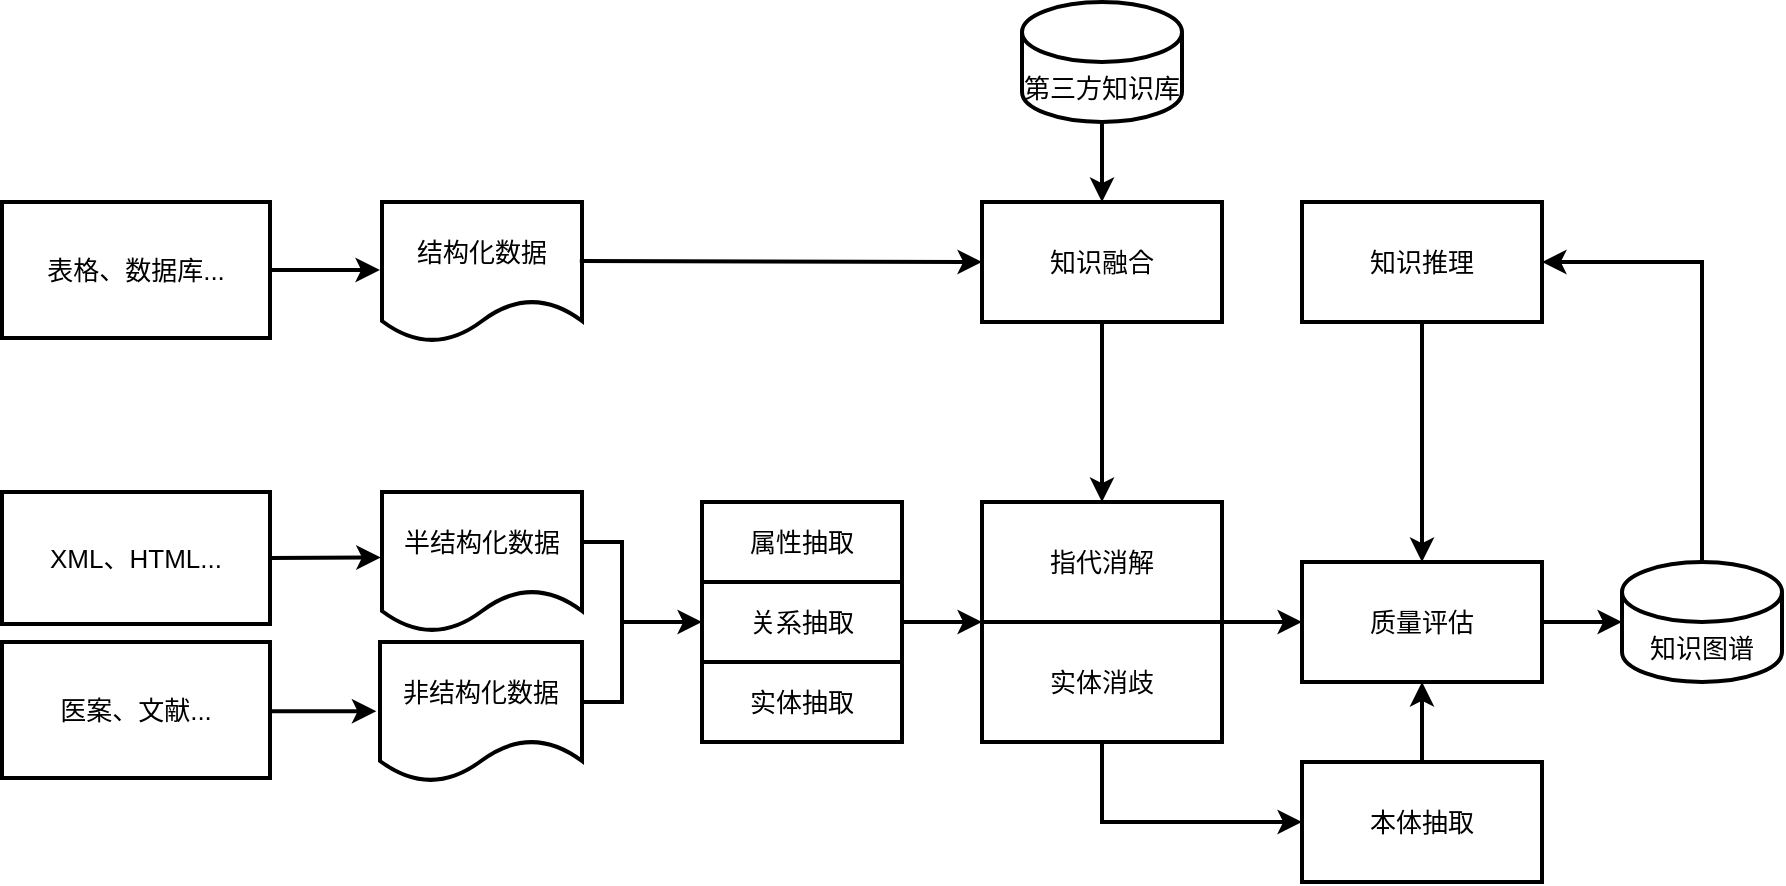 <mxfile version="21.3.7" type="github">
  <diagram name="第 1 页" id="p6CmcOCk6DpC-1O84sdP">
    <mxGraphModel dx="2072" dy="686" grid="1" gridSize="11" guides="1" tooltips="1" connect="1" arrows="1" fold="1" page="1" pageScale="1" pageWidth="827" pageHeight="1169" math="0" shadow="0">
      <root>
        <mxCell id="0" />
        <mxCell id="1" parent="0" />
        <mxCell id="ORct5I7ZXBnWyU6v3cew-29" value="" style="edgeStyle=orthogonalEdgeStyle;rounded=0;orthogonalLoop=1;jettySize=auto;html=1;strokeWidth=2;fontSize=13;fontStyle=0" edge="1" parent="1" source="ORct5I7ZXBnWyU6v3cew-6" target="ORct5I7ZXBnWyU6v3cew-4">
          <mxGeometry relative="1" as="geometry" />
        </mxCell>
        <mxCell id="ORct5I7ZXBnWyU6v3cew-6" value="知识融合" style="rounded=0;whiteSpace=wrap;html=1;strokeWidth=2;fontSize=13;fontStyle=0" vertex="1" parent="1">
          <mxGeometry x="400" y="130" width="120" height="60" as="geometry" />
        </mxCell>
        <mxCell id="ORct5I7ZXBnWyU6v3cew-38" value="" style="edgeStyle=orthogonalEdgeStyle;rounded=0;orthogonalLoop=1;jettySize=auto;html=1;entryX=0.5;entryY=0;entryDx=0;entryDy=0;strokeWidth=2;fontSize=13;fontStyle=0" edge="1" parent="1" source="ORct5I7ZXBnWyU6v3cew-8" target="ORct5I7ZXBnWyU6v3cew-9">
          <mxGeometry relative="1" as="geometry">
            <mxPoint x="620" y="300" as="targetPoint" />
          </mxGeometry>
        </mxCell>
        <mxCell id="ORct5I7ZXBnWyU6v3cew-8" value="知识推理" style="rounded=0;whiteSpace=wrap;html=1;strokeWidth=2;fontSize=13;fontStyle=0" vertex="1" parent="1">
          <mxGeometry x="560" y="130" width="120" height="60" as="geometry" />
        </mxCell>
        <mxCell id="ORct5I7ZXBnWyU6v3cew-36" value="" style="edgeStyle=orthogonalEdgeStyle;rounded=0;orthogonalLoop=1;jettySize=auto;html=1;strokeWidth=2;fontSize=13;fontStyle=0" edge="1" parent="1" source="ORct5I7ZXBnWyU6v3cew-9" target="ORct5I7ZXBnWyU6v3cew-11">
          <mxGeometry relative="1" as="geometry" />
        </mxCell>
        <mxCell id="ORct5I7ZXBnWyU6v3cew-9" value="质量评估" style="rounded=0;whiteSpace=wrap;html=1;strokeWidth=2;fontSize=13;fontStyle=0" vertex="1" parent="1">
          <mxGeometry x="560" y="310" width="120" height="60" as="geometry" />
        </mxCell>
        <mxCell id="ORct5I7ZXBnWyU6v3cew-35" value="" style="edgeStyle=orthogonalEdgeStyle;rounded=0;orthogonalLoop=1;jettySize=auto;html=1;strokeWidth=2;fontSize=13;fontStyle=0" edge="1" parent="1" source="ORct5I7ZXBnWyU6v3cew-10" target="ORct5I7ZXBnWyU6v3cew-9">
          <mxGeometry relative="1" as="geometry" />
        </mxCell>
        <mxCell id="ORct5I7ZXBnWyU6v3cew-10" value="本体抽取" style="rounded=0;whiteSpace=wrap;html=1;strokeWidth=2;fontSize=13;fontStyle=0" vertex="1" parent="1">
          <mxGeometry x="560" y="410" width="120" height="60" as="geometry" />
        </mxCell>
        <mxCell id="ORct5I7ZXBnWyU6v3cew-11" value="知识图谱" style="shape=cylinder3;whiteSpace=wrap;html=1;boundedLbl=1;backgroundOutline=1;size=15;strokeWidth=2;fontSize=13;fontStyle=0" vertex="1" parent="1">
          <mxGeometry x="720" y="310" width="80" height="60" as="geometry" />
        </mxCell>
        <mxCell id="ORct5I7ZXBnWyU6v3cew-19" value="" style="endArrow=classic;html=1;rounded=0;entryX=0;entryY=0.5;entryDx=0;entryDy=0;strokeWidth=2;fontSize=13;fontStyle=0" edge="1" parent="1" target="ORct5I7ZXBnWyU6v3cew-2">
          <mxGeometry width="50" height="50" relative="1" as="geometry">
            <mxPoint x="220" y="340" as="sourcePoint" />
            <mxPoint x="430" y="350" as="targetPoint" />
          </mxGeometry>
        </mxCell>
        <mxCell id="ORct5I7ZXBnWyU6v3cew-20" value="" style="endArrow=none;html=1;rounded=0;strokeWidth=2;fontSize=13;fontStyle=0" edge="1" parent="1">
          <mxGeometry width="50" height="50" relative="1" as="geometry">
            <mxPoint x="200" y="300" as="sourcePoint" />
            <mxPoint x="220" y="340" as="targetPoint" />
            <Array as="points">
              <mxPoint x="220" y="300" />
            </Array>
          </mxGeometry>
        </mxCell>
        <mxCell id="ORct5I7ZXBnWyU6v3cew-12" value="半结构化数据" style="shape=document;whiteSpace=wrap;html=1;boundedLbl=1;strokeWidth=2;fontSize=13;fontStyle=0" vertex="1" parent="1">
          <mxGeometry x="100" y="275" width="100" height="70" as="geometry" />
        </mxCell>
        <mxCell id="ORct5I7ZXBnWyU6v3cew-16" value="结构化数据" style="shape=document;whiteSpace=wrap;html=1;boundedLbl=1;strokeWidth=2;fontSize=13;fontStyle=0" vertex="1" parent="1">
          <mxGeometry x="100" y="130" width="100" height="70" as="geometry" />
        </mxCell>
        <mxCell id="ORct5I7ZXBnWyU6v3cew-17" value="非结构化数据" style="shape=document;whiteSpace=wrap;html=1;boundedLbl=1;strokeWidth=2;fontSize=13;fontStyle=0" vertex="1" parent="1">
          <mxGeometry x="99" y="350" width="101" height="70" as="geometry" />
        </mxCell>
        <mxCell id="ORct5I7ZXBnWyU6v3cew-21" value="" style="endArrow=none;html=1;rounded=0;exitX=1.006;exitY=0.429;exitDx=0;exitDy=0;exitPerimeter=0;strokeWidth=2;fontSize=13;fontStyle=0" edge="1" parent="1" source="ORct5I7ZXBnWyU6v3cew-17">
          <mxGeometry width="50" height="50" relative="1" as="geometry">
            <mxPoint x="220" y="380" as="sourcePoint" />
            <mxPoint x="220" y="340" as="targetPoint" />
            <Array as="points">
              <mxPoint x="220" y="380" />
            </Array>
          </mxGeometry>
        </mxCell>
        <mxCell id="ORct5I7ZXBnWyU6v3cew-22" value="" style="endArrow=classic;html=1;rounded=0;exitX=0.989;exitY=0.421;exitDx=0;exitDy=0;exitPerimeter=0;entryX=0;entryY=0.5;entryDx=0;entryDy=0;strokeWidth=2;fontSize=13;fontStyle=0" edge="1" parent="1" source="ORct5I7ZXBnWyU6v3cew-16" target="ORct5I7ZXBnWyU6v3cew-6">
          <mxGeometry width="50" height="50" relative="1" as="geometry">
            <mxPoint x="220" y="230" as="sourcePoint" />
            <mxPoint x="340" y="160" as="targetPoint" />
          </mxGeometry>
        </mxCell>
        <mxCell id="ORct5I7ZXBnWyU6v3cew-26" value="" style="edgeStyle=orthogonalEdgeStyle;rounded=0;orthogonalLoop=1;jettySize=auto;html=1;strokeWidth=2;fontSize=13;fontStyle=0" edge="1" parent="1" source="ORct5I7ZXBnWyU6v3cew-25" target="ORct5I7ZXBnWyU6v3cew-6">
          <mxGeometry relative="1" as="geometry" />
        </mxCell>
        <mxCell id="ORct5I7ZXBnWyU6v3cew-25" value="第三方知识库" style="shape=cylinder3;whiteSpace=wrap;html=1;boundedLbl=1;backgroundOutline=1;size=15;strokeWidth=2;fontSize=13;fontStyle=0" vertex="1" parent="1">
          <mxGeometry x="420" y="30" width="80" height="60" as="geometry" />
        </mxCell>
        <mxCell id="ORct5I7ZXBnWyU6v3cew-27" value="" style="group;strokeWidth=2;fontSize=13;fontStyle=0" vertex="1" connectable="0" parent="1">
          <mxGeometry x="260" y="280" width="100" height="120" as="geometry" />
        </mxCell>
        <mxCell id="ORct5I7ZXBnWyU6v3cew-1" value="属性抽取" style="rounded=0;whiteSpace=wrap;html=1;strokeWidth=2;fontSize=13;fontStyle=0" vertex="1" parent="ORct5I7ZXBnWyU6v3cew-27">
          <mxGeometry width="100" height="40" as="geometry" />
        </mxCell>
        <mxCell id="ORct5I7ZXBnWyU6v3cew-2" value="关系抽取" style="rounded=0;whiteSpace=wrap;html=1;strokeWidth=2;fontSize=13;fontStyle=0" vertex="1" parent="ORct5I7ZXBnWyU6v3cew-27">
          <mxGeometry y="40" width="100" height="40" as="geometry" />
        </mxCell>
        <mxCell id="ORct5I7ZXBnWyU6v3cew-3" value="实体抽取" style="rounded=0;whiteSpace=wrap;html=1;strokeWidth=2;fontSize=13;fontStyle=0" vertex="1" parent="ORct5I7ZXBnWyU6v3cew-27">
          <mxGeometry y="80" width="100" height="40" as="geometry" />
        </mxCell>
        <mxCell id="ORct5I7ZXBnWyU6v3cew-28" value="" style="group;strokeWidth=2;fontSize=13;fontStyle=0" vertex="1" connectable="0" parent="1">
          <mxGeometry x="400" y="280" width="120" height="120" as="geometry" />
        </mxCell>
        <mxCell id="ORct5I7ZXBnWyU6v3cew-4" value="指代消解" style="rounded=0;whiteSpace=wrap;html=1;strokeWidth=2;fontSize=13;fontStyle=0" vertex="1" parent="ORct5I7ZXBnWyU6v3cew-28">
          <mxGeometry width="120" height="60" as="geometry" />
        </mxCell>
        <mxCell id="ORct5I7ZXBnWyU6v3cew-5" value="实体消歧" style="rounded=0;whiteSpace=wrap;html=1;strokeWidth=2;fontSize=13;fontStyle=0" vertex="1" parent="ORct5I7ZXBnWyU6v3cew-28">
          <mxGeometry y="60" width="120" height="60" as="geometry" />
        </mxCell>
        <mxCell id="ORct5I7ZXBnWyU6v3cew-31" value="" style="endArrow=classic;html=1;rounded=0;entryX=0;entryY=1;entryDx=0;entryDy=0;exitX=1;exitY=0.5;exitDx=0;exitDy=0;strokeWidth=2;fontSize=13;fontStyle=0" edge="1" parent="1" source="ORct5I7ZXBnWyU6v3cew-2" target="ORct5I7ZXBnWyU6v3cew-4">
          <mxGeometry width="50" height="50" relative="1" as="geometry">
            <mxPoint x="370" y="350" as="sourcePoint" />
            <mxPoint x="440" y="330" as="targetPoint" />
          </mxGeometry>
        </mxCell>
        <mxCell id="ORct5I7ZXBnWyU6v3cew-32" value="" style="endArrow=classic;html=1;rounded=0;entryX=0;entryY=0.5;entryDx=0;entryDy=0;exitX=1;exitY=0;exitDx=0;exitDy=0;strokeWidth=2;fontSize=13;fontStyle=0" edge="1" parent="1" source="ORct5I7ZXBnWyU6v3cew-5" target="ORct5I7ZXBnWyU6v3cew-9">
          <mxGeometry width="50" height="50" relative="1" as="geometry">
            <mxPoint x="500" y="440" as="sourcePoint" />
            <mxPoint x="550" y="390" as="targetPoint" />
          </mxGeometry>
        </mxCell>
        <mxCell id="ORct5I7ZXBnWyU6v3cew-33" value="" style="endArrow=classic;html=1;rounded=0;entryX=0;entryY=0.5;entryDx=0;entryDy=0;strokeWidth=2;fontSize=13;fontStyle=0" edge="1" parent="1" target="ORct5I7ZXBnWyU6v3cew-10">
          <mxGeometry width="50" height="50" relative="1" as="geometry">
            <mxPoint x="460" y="400" as="sourcePoint" />
            <mxPoint x="570" y="450" as="targetPoint" />
            <Array as="points">
              <mxPoint x="460" y="440" />
            </Array>
          </mxGeometry>
        </mxCell>
        <mxCell id="ORct5I7ZXBnWyU6v3cew-39" value="" style="endArrow=classic;html=1;rounded=0;exitX=0.5;exitY=0;exitDx=0;exitDy=0;exitPerimeter=0;entryX=1;entryY=0.5;entryDx=0;entryDy=0;strokeWidth=2;fontSize=13;fontStyle=0" edge="1" parent="1" source="ORct5I7ZXBnWyU6v3cew-11" target="ORct5I7ZXBnWyU6v3cew-8">
          <mxGeometry width="50" height="50" relative="1" as="geometry">
            <mxPoint x="580" y="360" as="sourcePoint" />
            <mxPoint x="670" y="260" as="targetPoint" />
            <Array as="points">
              <mxPoint x="760" y="160" />
            </Array>
          </mxGeometry>
        </mxCell>
        <mxCell id="ORct5I7ZXBnWyU6v3cew-40" value="表格、数据库..." style="rounded=0;whiteSpace=wrap;html=1;fontSize=13;strokeWidth=2;" vertex="1" parent="1">
          <mxGeometry x="-90" y="130" width="134" height="68" as="geometry" />
        </mxCell>
        <mxCell id="ORct5I7ZXBnWyU6v3cew-42" value="XML、HTML..." style="rounded=0;whiteSpace=wrap;html=1;fontSize=13;strokeWidth=2;" vertex="1" parent="1">
          <mxGeometry x="-90" y="275" width="134" height="66" as="geometry" />
        </mxCell>
        <mxCell id="ORct5I7ZXBnWyU6v3cew-43" value="医案、文献..." style="rounded=0;whiteSpace=wrap;html=1;fontSize=13;strokeWidth=2;" vertex="1" parent="1">
          <mxGeometry x="-90" y="350" width="134" height="68" as="geometry" />
        </mxCell>
        <mxCell id="ORct5I7ZXBnWyU6v3cew-45" value="" style="endArrow=classic;html=1;rounded=0;exitX=1;exitY=0.5;exitDx=0;exitDy=0;entryX=-0.006;entryY=0.467;entryDx=0;entryDy=0;entryPerimeter=0;strokeWidth=2;" edge="1" parent="1" source="ORct5I7ZXBnWyU6v3cew-42" target="ORct5I7ZXBnWyU6v3cew-12">
          <mxGeometry width="50" height="50" relative="1" as="geometry">
            <mxPoint x="66" y="336" as="sourcePoint" />
            <mxPoint x="116" y="286" as="targetPoint" />
          </mxGeometry>
        </mxCell>
        <mxCell id="ORct5I7ZXBnWyU6v3cew-47" value="" style="endArrow=classic;html=1;rounded=0;exitX=1.006;exitY=0.51;exitDx=0;exitDy=0;exitPerimeter=0;entryX=-0.018;entryY=0.495;entryDx=0;entryDy=0;entryPerimeter=0;strokeWidth=2;" edge="1" parent="1" source="ORct5I7ZXBnWyU6v3cew-43" target="ORct5I7ZXBnWyU6v3cew-17">
          <mxGeometry width="50" height="50" relative="1" as="geometry">
            <mxPoint x="88" y="402" as="sourcePoint" />
            <mxPoint x="138" y="352" as="targetPoint" />
          </mxGeometry>
        </mxCell>
        <mxCell id="ORct5I7ZXBnWyU6v3cew-48" value="" style="endArrow=classic;html=1;rounded=0;exitX=1;exitY=0.5;exitDx=0;exitDy=0;strokeWidth=2;" edge="1" parent="1" source="ORct5I7ZXBnWyU6v3cew-40">
          <mxGeometry width="50" height="50" relative="1" as="geometry">
            <mxPoint x="55" y="220" as="sourcePoint" />
            <mxPoint x="99" y="164" as="targetPoint" />
          </mxGeometry>
        </mxCell>
      </root>
    </mxGraphModel>
  </diagram>
</mxfile>
